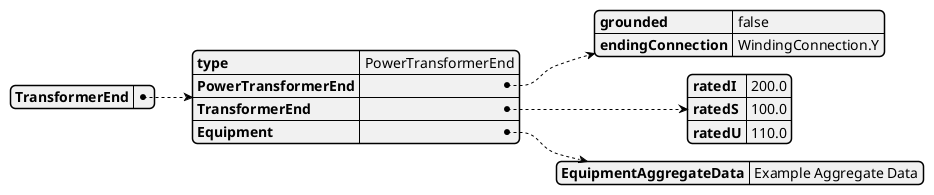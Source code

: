 @startjson
{
  "TransformerEnd": {
    "type": 
      "PowerTransformerEnd"
    ,
    "PowerTransformerEnd": {
      "grounded": 
        "false"
      ,
      "endingConnection": 
        "WindingConnection.Y"
      
    },
    "TransformerEnd": {
      "ratedI": 
        "200.0"
      ,
      "ratedS": 
        "100.0"
      ,
      "ratedU": 
        "110.0"
      
    },
    "Equipment": {
      "EquipmentAggregateData": 
        "Example Aggregate Data"
      
    }
  }
}
@endjson
